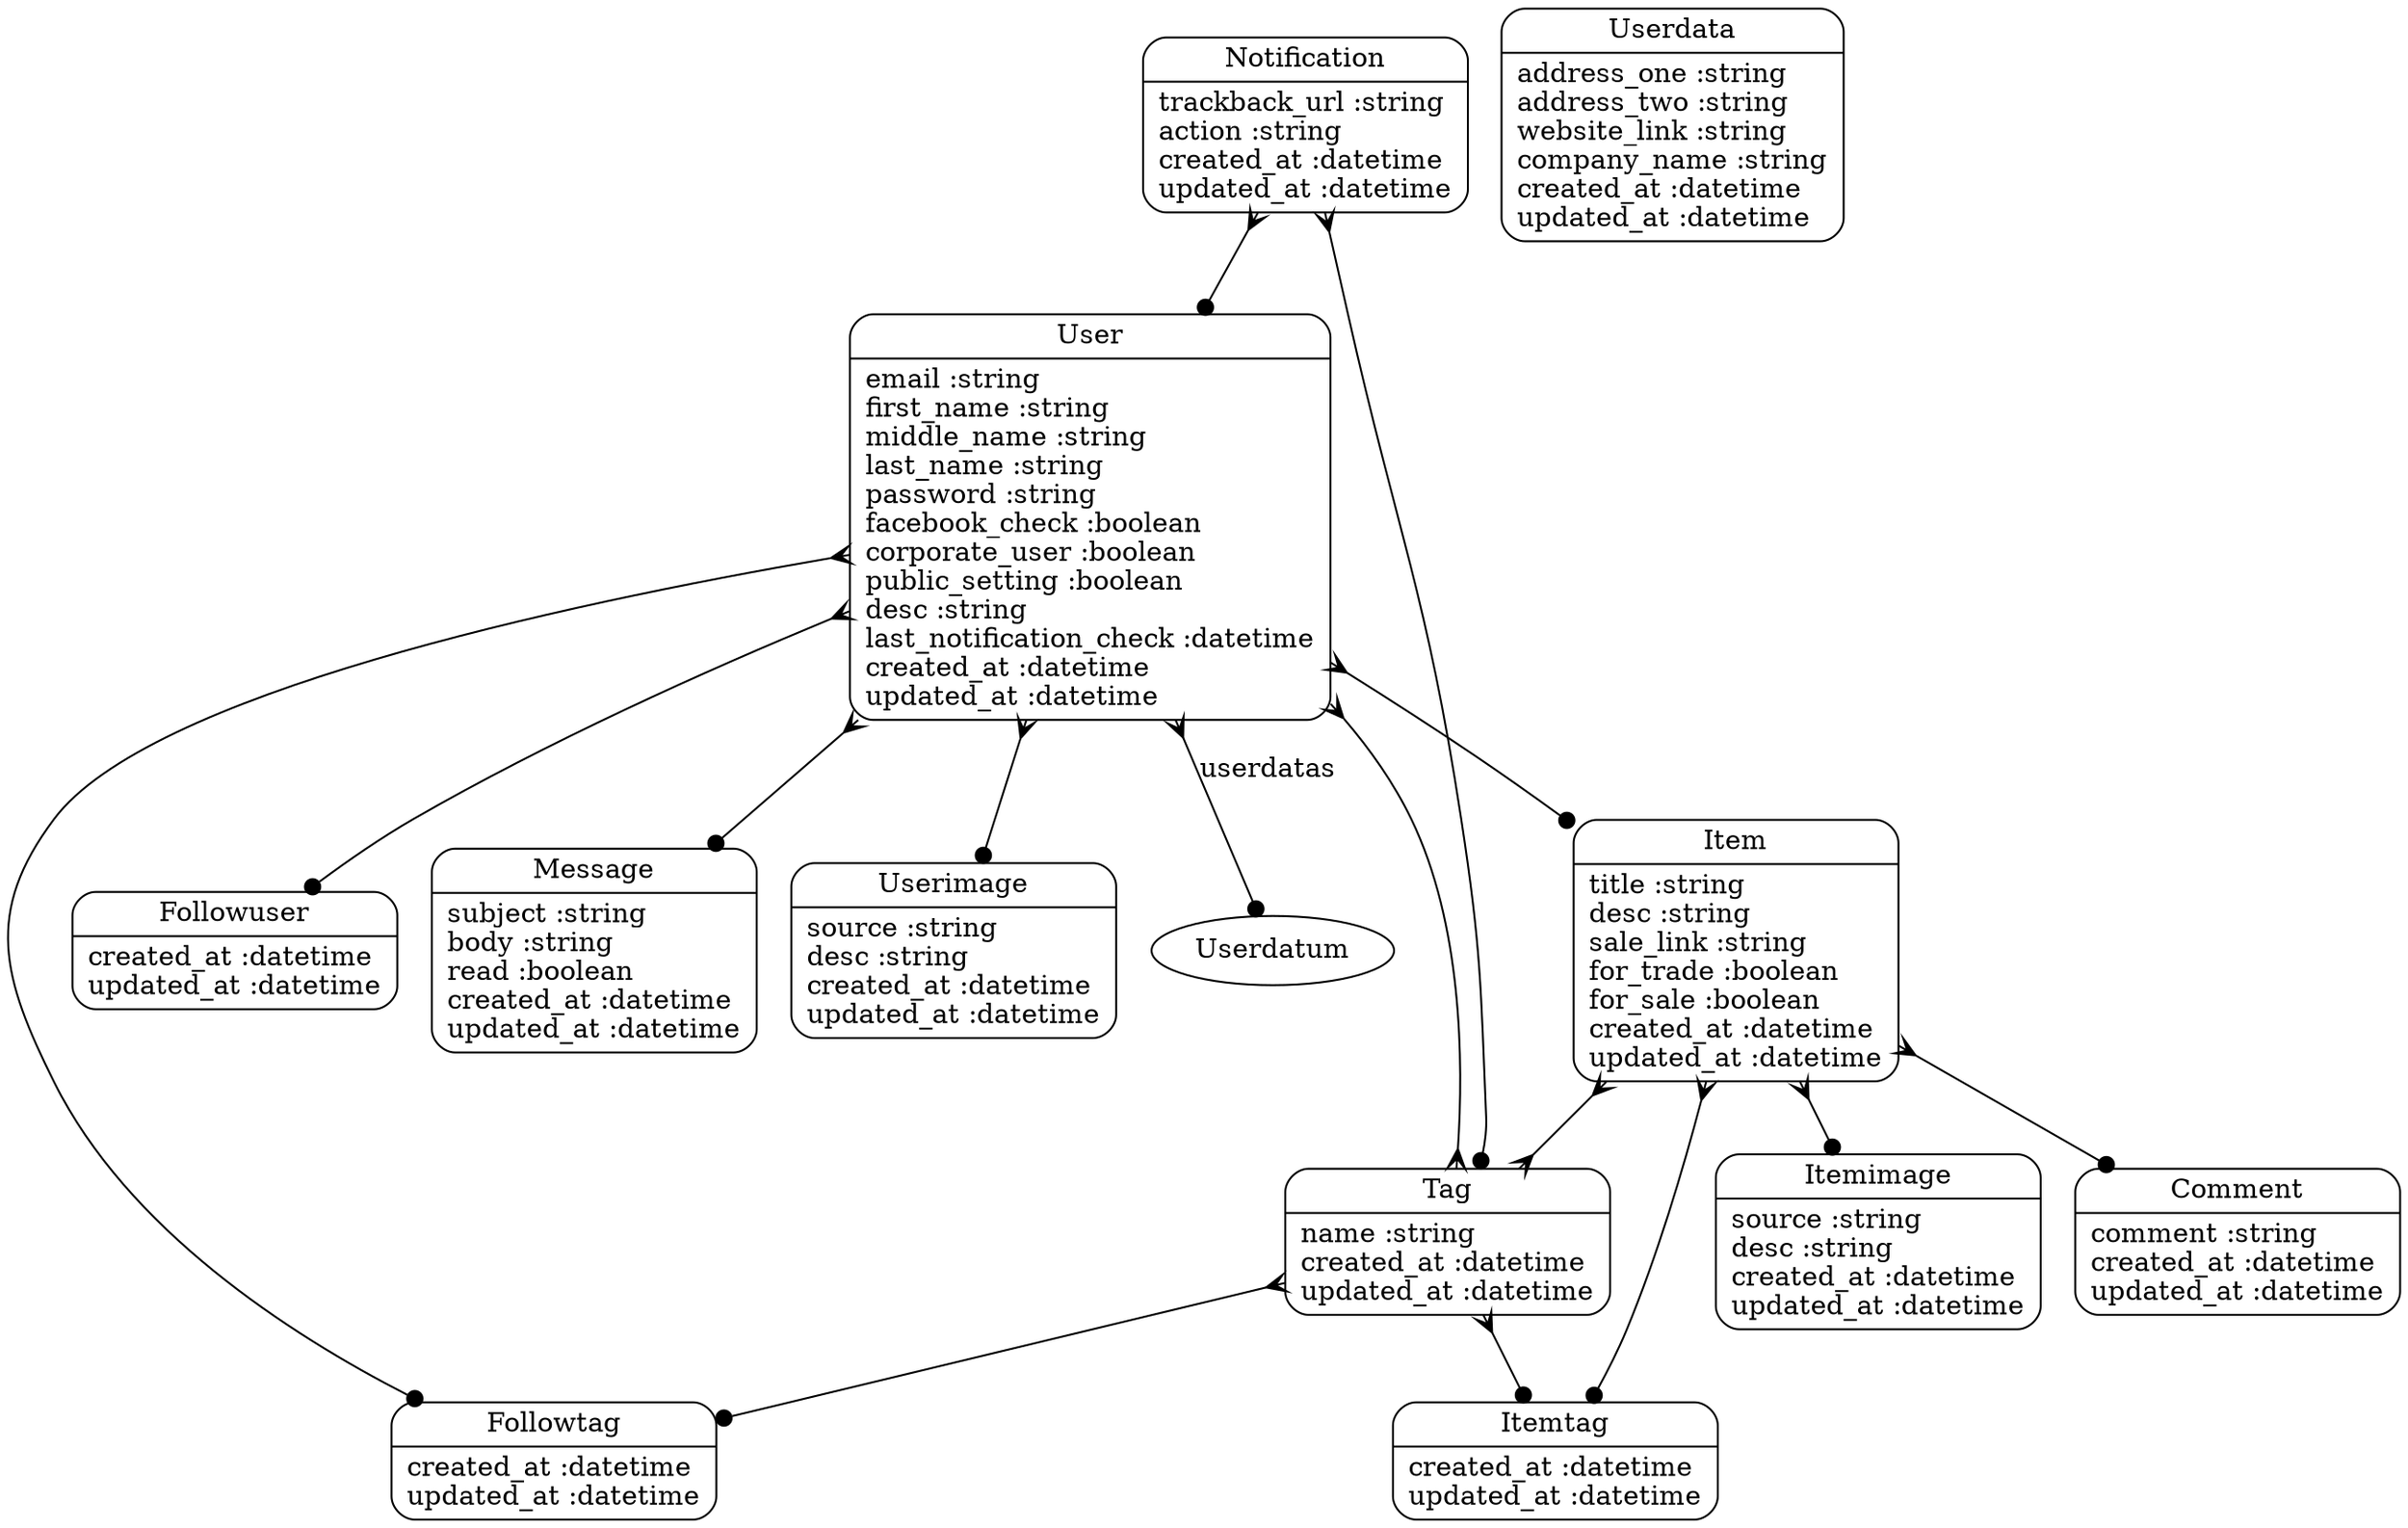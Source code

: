 digraph models_diagram {
	graph[overlap=false, splines=true]
	"Comment" [shape=Mrecord, label="{Comment|comment :string\lcreated_at :datetime\lupdated_at :datetime\l}"]
	"Followtag" [shape=Mrecord, label="{Followtag|created_at :datetime\lupdated_at :datetime\l}"]
	"Followuser" [shape=Mrecord, label="{Followuser|created_at :datetime\lupdated_at :datetime\l}"]
	"Item" [shape=Mrecord, label="{Item|title :string\ldesc :string\lsale_link :string\lfor_trade :boolean\lfor_sale :boolean\lcreated_at :datetime\lupdated_at :datetime\l}"]
	"Itemimage" [shape=Mrecord, label="{Itemimage|source :string\ldesc :string\lcreated_at :datetime\lupdated_at :datetime\l}"]
	"Itemtag" [shape=Mrecord, label="{Itemtag|created_at :datetime\lupdated_at :datetime\l}"]
	"Message" [shape=Mrecord, label="{Message|subject :string\lbody :string\lread :boolean\lcreated_at :datetime\lupdated_at :datetime\l}"]
	"Notification" [shape=Mrecord, label="{Notification|trackback_url :string\laction :string\lcreated_at :datetime\lupdated_at :datetime\l}"]
	"Tag" [shape=Mrecord, label="{Tag|name :string\lcreated_at :datetime\lupdated_at :datetime\l}"]
	"User" [shape=Mrecord, label="{User|email :string\lfirst_name :string\lmiddle_name :string\llast_name :string\lpassword :string\lfacebook_check :boolean\lcorporate_user :boolean\lpublic_setting :boolean\ldesc :string\llast_notification_check :datetime\lcreated_at :datetime\lupdated_at :datetime\l}"]
	"Userdata" [shape=Mrecord, label="{Userdata|address_one :string\laddress_two :string\lwebsite_link :string\lcompany_name :string\lcreated_at :datetime\lupdated_at :datetime\l}"]
	"Userimage" [shape=Mrecord, label="{Userimage|source :string\ldesc :string\lcreated_at :datetime\lupdated_at :datetime\l}"]
	"Item" -> "Itemtag" [arrowtail=crow, arrowhead=dot, dir=both]
	"Item" -> "Itemimage" [arrowtail=crow, arrowhead=dot, dir=both]
	"Item" -> "Tag" [arrowtail=crow, arrowhead=crow, dir=both]
	"Item" -> "Comment" [arrowtail=crow, arrowhead=dot, dir=both]
	"Notification" -> "User" [arrowtail=crow, arrowhead=dot, dir=both]
	"Notification" -> "Tag" [arrowtail=crow, arrowhead=dot, dir=both]
	"Tag" -> "Itemtag" [arrowtail=crow, arrowhead=dot, dir=both]
	"Tag" -> "Followtag" [arrowtail=crow, arrowhead=dot, dir=both]
	"User" -> "Item" [arrowtail=crow, arrowhead=dot, dir=both]
	"User" -> "Userdatum" [label="userdatas", arrowtail=crow, arrowhead=dot, dir=both]
	"User" -> "Followtag" [arrowtail=crow, arrowhead=dot, dir=both]
	"User" -> "Userimage" [arrowtail=crow, arrowhead=dot, dir=both]
	"User" -> "Tag" [arrowtail=crow, arrowhead=crow, dir=both]
	"User" -> "Message" [arrowtail=crow, arrowhead=dot, dir=both]
	"User" -> "Followuser" [arrowtail=crow, arrowhead=dot, dir=both]
}
